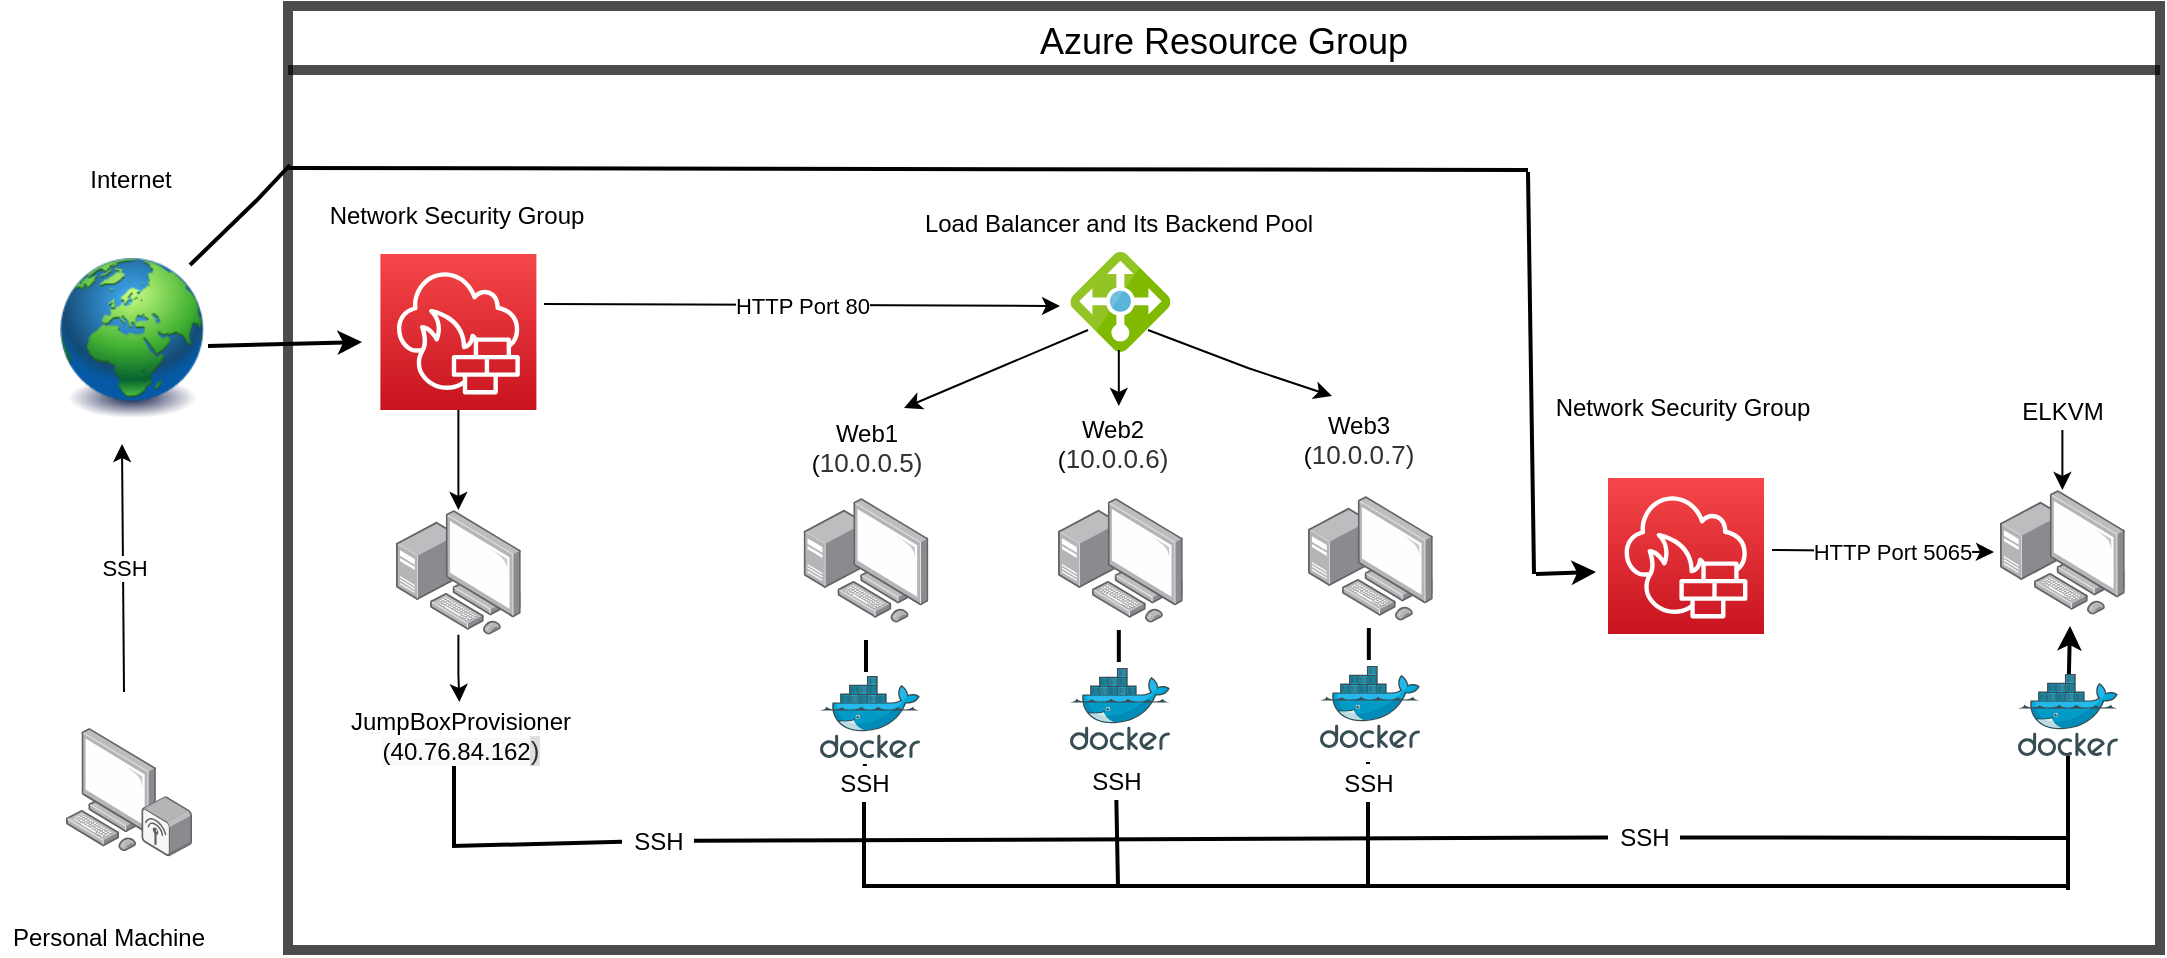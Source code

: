 <mxfile version="16.0.0" type="google"><diagram id="4E7sov3hN3oJwrfkUNCK" name="Page-1"><mxGraphModel dx="1021" dy="567" grid="1" gridSize="1" guides="1" tooltips="1" connect="1" arrows="1" fold="1" page="1" pageScale="1" pageWidth="1100" pageHeight="850" math="0" shadow="0"><root><mxCell id="0"/><mxCell id="1" parent="0"/><mxCell id="MjeUKf9-Ele0ccpPPeH4-2" value="" style="image;html=1;image=img/lib/clip_art/general/Earth_globe_128x128.png;" vertex="1" parent="1"><mxGeometry x="92" y="234" width="80" height="80" as="geometry"/></mxCell><mxCell id="MjeUKf9-Ele0ccpPPeH4-4" value="" style="points=[];aspect=fixed;html=1;align=center;shadow=0;dashed=0;image;image=img/lib/allied_telesis/computer_and_terminals/Personal_Computer_with_Server.svg;" vertex="1" parent="1"><mxGeometry x="467.8" y="354" width="62.4" height="62.4" as="geometry"/></mxCell><mxCell id="MjeUKf9-Ele0ccpPPeH4-5" value="" style="points=[];aspect=fixed;html=1;align=center;shadow=0;dashed=0;image;image=img/lib/allied_telesis/computer_and_terminals/Personal_Computer_with_Server.svg;" vertex="1" parent="1"><mxGeometry x="720" y="353" width="62.4" height="62.4" as="geometry"/></mxCell><mxCell id="MjeUKf9-Ele0ccpPPeH4-6" value="" style="points=[];aspect=fixed;html=1;align=center;shadow=0;dashed=0;image;image=img/lib/allied_telesis/computer_and_terminals/Personal_Computer_with_Server.svg;" vertex="1" parent="1"><mxGeometry x="595" y="354" width="62.4" height="62.4" as="geometry"/></mxCell><mxCell id="HgJB8dlQoZKG5SoC8gWj-2" style="edgeStyle=orthogonalEdgeStyle;rounded=0;orthogonalLoop=1;jettySize=auto;html=1;" edge="1" parent="1" source="MjeUKf9-Ele0ccpPPeH4-7" target="MjeUKf9-Ele0ccpPPeH4-23"><mxGeometry relative="1" as="geometry"/></mxCell><mxCell id="MjeUKf9-Ele0ccpPPeH4-7" value="" style="points=[];aspect=fixed;html=1;align=center;shadow=0;dashed=0;image;image=img/lib/allied_telesis/computer_and_terminals/Personal_Computer_with_Server.svg;" vertex="1" parent="1"><mxGeometry x="264" y="360" width="62.4" height="62.4" as="geometry"/></mxCell><mxCell id="MjeUKf9-Ele0ccpPPeH4-8" value="" style="points=[];aspect=fixed;html=1;align=center;shadow=0;dashed=0;image;image=img/lib/allied_telesis/computer_and_terminals/Personal_Computer_Wireless.svg;" vertex="1" parent="1"><mxGeometry x="99" y="469" width="63" height="64.2" as="geometry"/></mxCell><mxCell id="MjeUKf9-Ele0ccpPPeH4-9" value="" style="sketch=0;aspect=fixed;html=1;points=[];align=center;image;fontSize=12;image=img/lib/mscae/Load_Balancer_feature.svg;" vertex="1" parent="1"><mxGeometry x="601.2" y="231" width="50" height="50" as="geometry"/></mxCell><mxCell id="HgJB8dlQoZKG5SoC8gWj-1" style="edgeStyle=orthogonalEdgeStyle;rounded=0;orthogonalLoop=1;jettySize=auto;html=1;" edge="1" parent="1" source="MjeUKf9-Ele0ccpPPeH4-10" target="MjeUKf9-Ele0ccpPPeH4-7"><mxGeometry relative="1" as="geometry"/></mxCell><mxCell id="MjeUKf9-Ele0ccpPPeH4-10" value="" style="sketch=0;points=[[0,0,0],[0.25,0,0],[0.5,0,0],[0.75,0,0],[1,0,0],[0,1,0],[0.25,1,0],[0.5,1,0],[0.75,1,0],[1,1,0],[0,0.25,0],[0,0.5,0],[0,0.75,0],[1,0.25,0],[1,0.5,0],[1,0.75,0]];outlineConnect=0;fontColor=#232F3E;gradientColor=#F54749;gradientDirection=north;fillColor=#C7131F;strokeColor=#ffffff;dashed=0;verticalLabelPosition=bottom;verticalAlign=top;align=center;html=1;fontSize=12;fontStyle=0;aspect=fixed;shape=mxgraph.aws4.resourceIcon;resIcon=mxgraph.aws4.network_firewall;" vertex="1" parent="1"><mxGeometry x="256.2" y="232" width="78" height="78" as="geometry"/></mxCell><mxCell id="MjeUKf9-Ele0ccpPPeH4-13" value="" style="points=[];aspect=fixed;html=1;align=center;shadow=0;dashed=0;image;image=img/lib/allied_telesis/computer_and_terminals/Personal_Computer_with_Server.svg;" vertex="1" parent="1"><mxGeometry x="1066" y="350" width="62.4" height="62.4" as="geometry"/></mxCell><mxCell id="MjeUKf9-Ele0ccpPPeH4-14" value="" style="sketch=0;points=[[0,0,0],[0.25,0,0],[0.5,0,0],[0.75,0,0],[1,0,0],[0,1,0],[0.25,1,0],[0.5,1,0],[0.75,1,0],[1,1,0],[0,0.25,0],[0,0.5,0],[0,0.75,0],[1,0.25,0],[1,0.5,0],[1,0.75,0]];outlineConnect=0;fontColor=#232F3E;gradientColor=#F54749;gradientDirection=north;fillColor=#C7131F;strokeColor=#ffffff;dashed=0;verticalLabelPosition=bottom;verticalAlign=top;align=center;html=1;fontSize=12;fontStyle=0;aspect=fixed;shape=mxgraph.aws4.resourceIcon;resIcon=mxgraph.aws4.network_firewall;" vertex="1" parent="1"><mxGeometry x="870" y="344" width="78" height="78" as="geometry"/></mxCell><mxCell id="MjeUKf9-Ele0ccpPPeH4-15" value="" style="sketch=0;aspect=fixed;html=1;points=[];align=center;image;fontSize=12;image=img/lib/mscae/Docker.svg;" vertex="1" parent="1"><mxGeometry x="476" y="443" width="50" height="41" as="geometry"/></mxCell><mxCell id="MjeUKf9-Ele0ccpPPeH4-16" value="" style="sketch=0;aspect=fixed;html=1;points=[];align=center;image;fontSize=12;image=img/lib/mscae/Docker.svg;" vertex="1" parent="1"><mxGeometry x="601" y="439" width="50" height="41" as="geometry"/></mxCell><mxCell id="MjeUKf9-Ele0ccpPPeH4-17" value="" style="sketch=0;aspect=fixed;html=1;points=[];align=center;image;fontSize=12;image=img/lib/mscae/Docker.svg;" vertex="1" parent="1"><mxGeometry x="726" y="438" width="50" height="41" as="geometry"/></mxCell><mxCell id="MjeUKf9-Ele0ccpPPeH4-19" value="Web1&lt;br&gt;(&lt;span style=&quot;color: rgb(50 , 49 , 48) ; font-family: &amp;#34;az_ea_font&amp;#34; , &amp;#34;segoe ui&amp;#34; , &amp;#34;az_font&amp;#34; , , , &amp;#34;blinkmacsystemfont&amp;#34; , &amp;#34;roboto&amp;#34; , &amp;#34;oxygen&amp;#34; , &amp;#34;ubuntu&amp;#34; , &amp;#34;cantarell&amp;#34; , &amp;#34;open sans&amp;#34; , &amp;#34;helvetica neue&amp;#34; , sans-serif ; font-size: 13px ; background-color: rgb(255 , 255 , 255)&quot;&gt;10.0.0.5)&lt;/span&gt;" style="text;html=1;resizable=0;autosize=1;align=center;verticalAlign=middle;points=[];fillColor=none;strokeColor=none;rounded=0;" vertex="1" parent="1"><mxGeometry x="466" y="312" width="66" height="33" as="geometry"/></mxCell><mxCell id="MjeUKf9-Ele0ccpPPeH4-20" value="Web2&lt;br&gt;(&lt;span style=&quot;color: rgb(50 , 49 , 48) ; font-family: &amp;#34;az_ea_font&amp;#34; , &amp;#34;segoe ui&amp;#34; , &amp;#34;az_font&amp;#34; , , , &amp;#34;blinkmacsystemfont&amp;#34; , &amp;#34;roboto&amp;#34; , &amp;#34;oxygen&amp;#34; , &amp;#34;ubuntu&amp;#34; , &amp;#34;cantarell&amp;#34; , &amp;#34;open sans&amp;#34; , &amp;#34;helvetica neue&amp;#34; , sans-serif ; font-size: 13px ; background-color: rgb(255 , 255 , 255)&quot;&gt;10.0.0.6)&lt;/span&gt;" style="text;html=1;resizable=0;autosize=1;align=center;verticalAlign=middle;points=[];fillColor=none;strokeColor=none;rounded=0;" vertex="1" parent="1"><mxGeometry x="589" y="310" width="66" height="33" as="geometry"/></mxCell><mxCell id="MjeUKf9-Ele0ccpPPeH4-21" value="Web3&lt;br&gt;(&lt;span style=&quot;color: rgb(50 , 49 , 48) ; font-family: &amp;#34;az_ea_font&amp;#34; , &amp;#34;segoe ui&amp;#34; , &amp;#34;az_font&amp;#34; , , , &amp;#34;blinkmacsystemfont&amp;#34; , &amp;#34;roboto&amp;#34; , &amp;#34;oxygen&amp;#34; , &amp;#34;ubuntu&amp;#34; , &amp;#34;cantarell&amp;#34; , &amp;#34;open sans&amp;#34; , &amp;#34;helvetica neue&amp;#34; , sans-serif ; font-size: 13px ; background-color: rgb(255 , 255 , 255)&quot;&gt;10.0.0.7)&lt;/span&gt;" style="text;html=1;resizable=0;autosize=1;align=center;verticalAlign=middle;points=[];fillColor=none;strokeColor=none;rounded=0;" vertex="1" parent="1"><mxGeometry x="712" y="308" width="66" height="33" as="geometry"/></mxCell><mxCell id="MjeUKf9-Ele0ccpPPeH4-22" value="Personal Machine" style="text;html=1;resizable=0;autosize=1;align=center;verticalAlign=middle;points=[];fillColor=none;strokeColor=none;rounded=0;" vertex="1" parent="1"><mxGeometry x="66" y="564" width="107" height="19" as="geometry"/></mxCell><mxCell id="MjeUKf9-Ele0ccpPPeH4-23" value="JumpBoxProvisioner&lt;br&gt;&lt;div style=&quot;text-align: center&quot;&gt;&lt;span style=&quot;text-align: left ; background-color: rgb(248 , 249 , 250)&quot;&gt;(40.76.84.162&lt;/span&gt;&lt;span style=&quot;background-color: rgb(225 , 223 , 221) ; color: rgb(50 , 49 , 48) ; font-size: 13px ; text-align: left&quot;&gt;)&lt;/span&gt;&lt;/div&gt;" style="text;html=1;resizable=0;autosize=1;align=center;verticalAlign=middle;points=[];fillColor=none;strokeColor=none;rounded=0;" vertex="1" parent="1"><mxGeometry x="235.2" y="456" width="121" height="33" as="geometry"/></mxCell><mxCell id="MjeUKf9-Ele0ccpPPeH4-24" value="Network Security Group" style="text;html=1;resizable=0;autosize=1;align=center;verticalAlign=middle;points=[];fillColor=none;strokeColor=none;rounded=0;" vertex="1" parent="1"><mxGeometry x="225" y="203" width="138" height="19" as="geometry"/></mxCell><mxCell id="MjeUKf9-Ele0ccpPPeH4-25" value="Internet" style="text;html=1;resizable=0;autosize=1;align=center;verticalAlign=middle;points=[];fillColor=none;strokeColor=none;rounded=0;" vertex="1" parent="1"><mxGeometry x="105" y="185" width="52" height="19" as="geometry"/></mxCell><mxCell id="MjeUKf9-Ele0ccpPPeH4-30" value="" style="edgeStyle=orthogonalEdgeStyle;rounded=0;orthogonalLoop=1;jettySize=auto;html=1;" edge="1" parent="1" source="MjeUKf9-Ele0ccpPPeH4-28" target="MjeUKf9-Ele0ccpPPeH4-13"><mxGeometry relative="1" as="geometry"/></mxCell><mxCell id="MjeUKf9-Ele0ccpPPeH4-28" value="ELKVM" style="text;html=1;resizable=0;autosize=1;align=center;verticalAlign=middle;points=[];fillColor=none;strokeColor=none;rounded=0;" vertex="1" parent="1"><mxGeometry x="1071.2" y="301" width="52" height="19" as="geometry"/></mxCell><mxCell id="MjeUKf9-Ele0ccpPPeH4-29" value="Network Security Group" style="text;html=1;resizable=0;autosize=1;align=center;verticalAlign=middle;points=[];fillColor=none;strokeColor=none;rounded=0;" vertex="1" parent="1"><mxGeometry x="838" y="299" width="138" height="19" as="geometry"/></mxCell><mxCell id="HgJB8dlQoZKG5SoC8gWj-9" value="" style="endArrow=classic;html=1;rounded=0;" edge="1" parent="1"><mxGeometry relative="1" as="geometry"><mxPoint x="128" y="451" as="sourcePoint"/><mxPoint x="127" y="327" as="targetPoint"/><Array as="points"/></mxGeometry></mxCell><mxCell id="HgJB8dlQoZKG5SoC8gWj-10" value="SSH" style="edgeLabel;resizable=0;html=1;align=center;verticalAlign=middle;strokeWidth=7;gradientColor=none;opacity=70;" connectable="0" vertex="1" parent="HgJB8dlQoZKG5SoC8gWj-9"><mxGeometry relative="1" as="geometry"/></mxCell><mxCell id="HgJB8dlQoZKG5SoC8gWj-36" value="" style="endArrow=classic;html=1;rounded=0;" edge="1" parent="1"><mxGeometry relative="1" as="geometry"><mxPoint x="338" y="257" as="sourcePoint"/><mxPoint x="596" y="258" as="targetPoint"/></mxGeometry></mxCell><mxCell id="HgJB8dlQoZKG5SoC8gWj-37" value="HTTP Port 80" style="edgeLabel;resizable=0;html=1;align=center;verticalAlign=middle;strokeWidth=7;gradientColor=none;opacity=70;" connectable="0" vertex="1" parent="HgJB8dlQoZKG5SoC8gWj-36"><mxGeometry relative="1" as="geometry"/></mxCell><mxCell id="HgJB8dlQoZKG5SoC8gWj-42" value="" style="endArrow=classic;html=1;rounded=0;" edge="1" parent="1"><mxGeometry width="50" height="50" relative="1" as="geometry"><mxPoint x="610" y="270" as="sourcePoint"/><mxPoint x="518" y="309.0" as="targetPoint"/></mxGeometry></mxCell><mxCell id="HgJB8dlQoZKG5SoC8gWj-43" value="" style="endArrow=classic;html=1;rounded=0;" edge="1" parent="1"><mxGeometry width="50" height="50" relative="1" as="geometry"><mxPoint x="625.41" y="280" as="sourcePoint"/><mxPoint x="625.41" y="308" as="targetPoint"/></mxGeometry></mxCell><mxCell id="HgJB8dlQoZKG5SoC8gWj-44" value="" style="endArrow=classic;html=1;rounded=0;" edge="1" parent="1"><mxGeometry width="50" height="50" relative="1" as="geometry"><mxPoint x="640" y="270" as="sourcePoint"/><mxPoint x="732" y="303" as="targetPoint"/><Array as="points"><mxPoint x="690" y="289"/></Array></mxGeometry></mxCell><mxCell id="HgJB8dlQoZKG5SoC8gWj-48" value="" style="endArrow=classic;html=1;rounded=0;strokeWidth=2;" edge="1" parent="1"><mxGeometry width="50" height="50" relative="1" as="geometry"><mxPoint x="170" y="278" as="sourcePoint"/><mxPoint x="247" y="276" as="targetPoint"/></mxGeometry></mxCell><mxCell id="HgJB8dlQoZKG5SoC8gWj-62" value="" style="endArrow=none;html=1;rounded=0;strokeWidth=2;" edge="1" parent="1"><mxGeometry width="50" height="50" relative="1" as="geometry"><mxPoint x="293" y="488" as="sourcePoint"/><mxPoint x="293" y="527" as="targetPoint"/></mxGeometry></mxCell><mxCell id="HgJB8dlQoZKG5SoC8gWj-63" value="" style="endArrow=none;html=1;rounded=0;strokeWidth=2;startArrow=none;" edge="1" parent="1" source="HgJB8dlQoZKG5SoC8gWj-94"><mxGeometry width="50" height="50" relative="1" as="geometry"><mxPoint x="498.41" y="488" as="sourcePoint"/><mxPoint x="498" y="547" as="targetPoint"/></mxGeometry></mxCell><mxCell id="HgJB8dlQoZKG5SoC8gWj-64" value="" style="endArrow=none;html=1;rounded=0;strokeWidth=2;startArrow=none;" edge="1" parent="1" source="HgJB8dlQoZKG5SoC8gWj-95"><mxGeometry width="50" height="50" relative="1" as="geometry"><mxPoint x="625.41" y="486" as="sourcePoint"/><mxPoint x="625" y="548" as="targetPoint"/></mxGeometry></mxCell><mxCell id="HgJB8dlQoZKG5SoC8gWj-65" value="" style="endArrow=none;html=1;rounded=0;strokeWidth=2;startArrow=none;" edge="1" parent="1" source="HgJB8dlQoZKG5SoC8gWj-96"><mxGeometry width="50" height="50" relative="1" as="geometry"><mxPoint x="750" y="486" as="sourcePoint"/><mxPoint x="750" y="549" as="targetPoint"/></mxGeometry></mxCell><mxCell id="HgJB8dlQoZKG5SoC8gWj-67" value="" style="endArrow=none;html=1;rounded=0;strokeWidth=2;" edge="1" parent="1"><mxGeometry width="50" height="50" relative="1" as="geometry"><mxPoint x="499" y="425" as="sourcePoint"/><mxPoint x="499" y="441" as="targetPoint"/></mxGeometry></mxCell><mxCell id="HgJB8dlQoZKG5SoC8gWj-68" value="" style="endArrow=none;html=1;rounded=0;strokeWidth=2;" edge="1" parent="1"><mxGeometry width="50" height="50" relative="1" as="geometry"><mxPoint x="625.41" y="420" as="sourcePoint"/><mxPoint x="625.41" y="436" as="targetPoint"/></mxGeometry></mxCell><mxCell id="HgJB8dlQoZKG5SoC8gWj-69" value="" style="endArrow=none;html=1;rounded=0;strokeWidth=2;" edge="1" parent="1"><mxGeometry width="50" height="50" relative="1" as="geometry"><mxPoint x="750.41" y="419" as="sourcePoint"/><mxPoint x="750.41" y="435" as="targetPoint"/></mxGeometry></mxCell><mxCell id="HgJB8dlQoZKG5SoC8gWj-71" value="" style="endArrow=none;html=1;rounded=0;strokeWidth=2;startArrow=none;" edge="1" parent="1" source="HgJB8dlQoZKG5SoC8gWj-92"><mxGeometry width="50" height="50" relative="1" as="geometry"><mxPoint x="292" y="528" as="sourcePoint"/><mxPoint x="1099" y="524" as="targetPoint"/></mxGeometry></mxCell><mxCell id="HgJB8dlQoZKG5SoC8gWj-77" value="" style="endArrow=classic;html=1;rounded=0;" edge="1" parent="1"><mxGeometry relative="1" as="geometry"><mxPoint x="952" y="380" as="sourcePoint"/><mxPoint x="1063" y="381" as="targetPoint"/></mxGeometry></mxCell><mxCell id="HgJB8dlQoZKG5SoC8gWj-78" value="HTTP Port 5065" style="edgeLabel;resizable=0;html=1;align=center;verticalAlign=middle;strokeWidth=7;gradientColor=none;opacity=70;" connectable="0" vertex="1" parent="HgJB8dlQoZKG5SoC8gWj-77"><mxGeometry relative="1" as="geometry"><mxPoint x="4" as="offset"/></mxGeometry></mxCell><mxCell id="HgJB8dlQoZKG5SoC8gWj-79" value="" style="endArrow=none;html=1;rounded=0;strokeWidth=2;" edge="1" parent="1"><mxGeometry width="50" height="50" relative="1" as="geometry"><mxPoint x="497" y="548" as="sourcePoint"/><mxPoint x="1101" y="548" as="targetPoint"/></mxGeometry></mxCell><mxCell id="HgJB8dlQoZKG5SoC8gWj-80" value="" style="endArrow=classic;html=1;rounded=0;strokeWidth=2;startArrow=none;" edge="1" parent="1" source="HgJB8dlQoZKG5SoC8gWj-81"><mxGeometry width="50" height="50" relative="1" as="geometry"><mxPoint x="1100" y="550" as="sourcePoint"/><mxPoint x="1101" y="418" as="targetPoint"/></mxGeometry></mxCell><mxCell id="HgJB8dlQoZKG5SoC8gWj-81" value="" style="sketch=0;aspect=fixed;html=1;points=[];align=center;image;fontSize=12;image=img/lib/mscae/Docker.svg;" vertex="1" parent="1"><mxGeometry x="1075" y="442" width="50" height="41" as="geometry"/></mxCell><mxCell id="HgJB8dlQoZKG5SoC8gWj-82" value="" style="endArrow=none;html=1;rounded=0;strokeWidth=2;" edge="1" parent="1" target="HgJB8dlQoZKG5SoC8gWj-81"><mxGeometry width="50" height="50" relative="1" as="geometry"><mxPoint x="1100" y="550" as="sourcePoint"/><mxPoint x="1101" y="418" as="targetPoint"/></mxGeometry></mxCell><mxCell id="HgJB8dlQoZKG5SoC8gWj-85" value="" style="endArrow=none;html=1;rounded=0;strokeWidth=2;" edge="1" parent="1"><mxGeometry width="50" height="50" relative="1" as="geometry"><mxPoint x="161" y="237.5" as="sourcePoint"/><mxPoint x="211" y="187.5" as="targetPoint"/><Array as="points"><mxPoint x="194" y="205.5"/></Array></mxGeometry></mxCell><mxCell id="HgJB8dlQoZKG5SoC8gWj-86" value="" style="endArrow=none;html=1;rounded=0;strokeWidth=2;" edge="1" parent="1"><mxGeometry width="50" height="50" relative="1" as="geometry"><mxPoint x="209" y="189" as="sourcePoint"/><mxPoint x="830" y="190" as="targetPoint"/></mxGeometry></mxCell><mxCell id="HgJB8dlQoZKG5SoC8gWj-87" value="" style="endArrow=none;html=1;rounded=0;strokeWidth=2;" edge="1" parent="1"><mxGeometry width="50" height="50" relative="1" as="geometry"><mxPoint x="833" y="392" as="sourcePoint"/><mxPoint x="830" y="191" as="targetPoint"/></mxGeometry></mxCell><mxCell id="HgJB8dlQoZKG5SoC8gWj-88" value="" style="endArrow=classic;html=1;rounded=0;strokeWidth=2;" edge="1" parent="1"><mxGeometry width="50" height="50" relative="1" as="geometry"><mxPoint x="834" y="392" as="sourcePoint"/><mxPoint x="864" y="391" as="targetPoint"/></mxGeometry></mxCell><mxCell id="HgJB8dlQoZKG5SoC8gWj-89" value="Load Balancer and Its Backend Pool" style="text;html=1;resizable=0;autosize=1;align=center;verticalAlign=middle;points=[];fillColor=none;strokeColor=none;rounded=0;sketch=0;opacity=70;" vertex="1" parent="1"><mxGeometry x="522" y="207" width="205" height="19" as="geometry"/></mxCell><mxCell id="HgJB8dlQoZKG5SoC8gWj-90" value="SSH" style="text;html=1;resizable=0;autosize=1;align=center;verticalAlign=middle;points=[];fillColor=none;strokeColor=none;rounded=0;sketch=0;opacity=70;" vertex="1" parent="1"><mxGeometry x="377" y="516" width="36" height="19" as="geometry"/></mxCell><mxCell id="HgJB8dlQoZKG5SoC8gWj-91" value="" style="endArrow=none;html=1;rounded=0;strokeWidth=2;" edge="1" parent="1" target="HgJB8dlQoZKG5SoC8gWj-90"><mxGeometry width="50" height="50" relative="1" as="geometry"><mxPoint x="292" y="528" as="sourcePoint"/><mxPoint x="1099" y="524" as="targetPoint"/></mxGeometry></mxCell><mxCell id="HgJB8dlQoZKG5SoC8gWj-92" value="SSH" style="text;html=1;resizable=0;autosize=1;align=center;verticalAlign=middle;points=[];fillColor=none;strokeColor=none;rounded=0;sketch=0;opacity=70;" vertex="1" parent="1"><mxGeometry x="870" y="514.2" width="36" height="19" as="geometry"/></mxCell><mxCell id="HgJB8dlQoZKG5SoC8gWj-93" value="" style="endArrow=none;html=1;rounded=0;strokeWidth=2;startArrow=none;" edge="1" parent="1" source="HgJB8dlQoZKG5SoC8gWj-90" target="HgJB8dlQoZKG5SoC8gWj-92"><mxGeometry width="50" height="50" relative="1" as="geometry"><mxPoint x="413.0" y="525.462" as="sourcePoint"/><mxPoint x="1099" y="524" as="targetPoint"/></mxGeometry></mxCell><mxCell id="HgJB8dlQoZKG5SoC8gWj-94" value="SSH" style="text;html=1;resizable=0;autosize=1;align=center;verticalAlign=middle;points=[];fillColor=none;strokeColor=none;rounded=0;sketch=0;opacity=70;" vertex="1" parent="1"><mxGeometry x="480" y="487" width="36" height="19" as="geometry"/></mxCell><mxCell id="HgJB8dlQoZKG5SoC8gWj-100" value="" style="endArrow=none;html=1;rounded=0;strokeWidth=2;" edge="1" parent="1" target="HgJB8dlQoZKG5SoC8gWj-94"><mxGeometry width="50" height="50" relative="1" as="geometry"><mxPoint x="498.41" y="488" as="sourcePoint"/><mxPoint x="498.0" y="547" as="targetPoint"/></mxGeometry></mxCell><mxCell id="HgJB8dlQoZKG5SoC8gWj-95" value="SSH" style="text;html=1;resizable=0;autosize=1;align=center;verticalAlign=middle;points=[];fillColor=none;strokeColor=none;rounded=0;sketch=0;opacity=70;" vertex="1" parent="1"><mxGeometry x="606" y="486" width="36" height="19" as="geometry"/></mxCell><mxCell id="HgJB8dlQoZKG5SoC8gWj-101" value="" style="endArrow=none;html=1;rounded=0;strokeWidth=2;" edge="1" parent="1" target="HgJB8dlQoZKG5SoC8gWj-95"><mxGeometry width="50" height="50" relative="1" as="geometry"><mxPoint x="625.41" y="486" as="sourcePoint"/><mxPoint x="625" y="548" as="targetPoint"/></mxGeometry></mxCell><mxCell id="HgJB8dlQoZKG5SoC8gWj-96" value="SSH" style="text;html=1;resizable=0;autosize=1;align=center;verticalAlign=middle;points=[];fillColor=none;strokeColor=none;rounded=0;sketch=0;opacity=70;" vertex="1" parent="1"><mxGeometry x="732" y="487" width="36" height="19" as="geometry"/></mxCell><mxCell id="HgJB8dlQoZKG5SoC8gWj-102" value="" style="endArrow=none;html=1;rounded=0;strokeWidth=2;" edge="1" parent="1" target="HgJB8dlQoZKG5SoC8gWj-96"><mxGeometry width="50" height="50" relative="1" as="geometry"><mxPoint x="750" y="486" as="sourcePoint"/><mxPoint x="750" y="549" as="targetPoint"/></mxGeometry></mxCell><mxCell id="HgJB8dlQoZKG5SoC8gWj-103" value="Azure Resource Group" style="shape=table;startSize=32;container=1;collapsible=0;childLayout=tableLayout;sketch=0;strokeColor=default;strokeWidth=5;gradientColor=none;opacity=70;fontSize=18;" vertex="1" parent="1"><mxGeometry x="210" y="108" width="936" height="472" as="geometry"/></mxCell><mxCell id="HgJB8dlQoZKG5SoC8gWj-104" value="" style="shape=partialRectangle;collapsible=0;dropTarget=0;pointerEvents=0;fillColor=none;top=0;left=0;bottom=0;right=0;points=[[0,0.5],[1,0.5]];portConstraint=eastwest;sketch=0;strokeColor=default;strokeWidth=5;opacity=70;" vertex="1" parent="HgJB8dlQoZKG5SoC8gWj-103"><mxGeometry y="32" width="936" height="440" as="geometry"/></mxCell><mxCell id="HgJB8dlQoZKG5SoC8gWj-105" value="" style="shape=partialRectangle;html=1;whiteSpace=wrap;connectable=0;overflow=hidden;fillColor=none;top=0;left=0;bottom=0;right=0;pointerEvents=1;sketch=0;strokeColor=default;strokeWidth=5;opacity=70;" vertex="1" parent="HgJB8dlQoZKG5SoC8gWj-104"><mxGeometry width="936" height="440" as="geometry"><mxRectangle width="936" height="440" as="alternateBounds"/></mxGeometry></mxCell></root></mxGraphModel></diagram></mxfile>